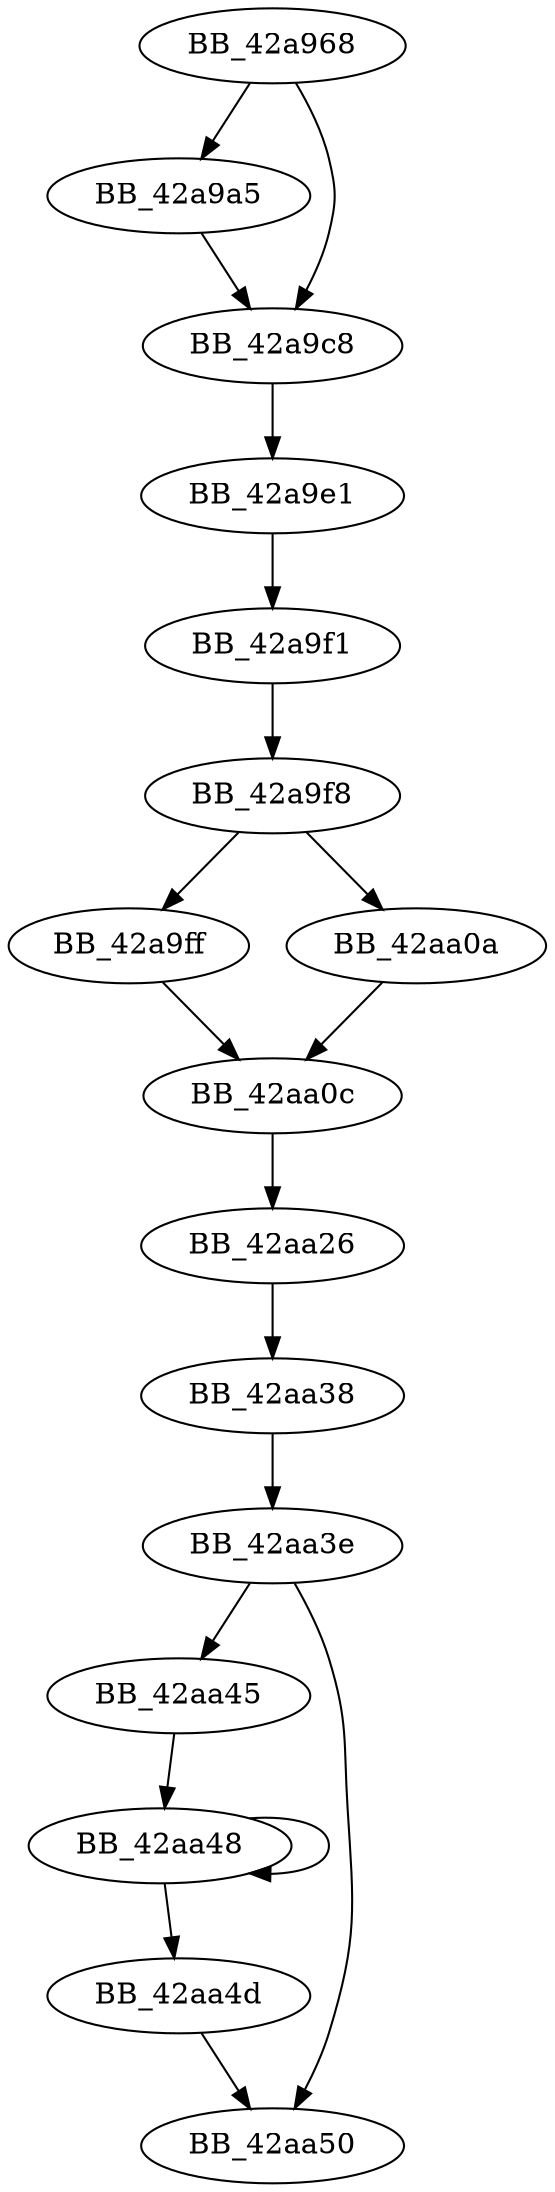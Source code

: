 DiGraph unknown_libname_24{
BB_42a968->BB_42a9a5
BB_42a968->BB_42a9c8
BB_42a9a5->BB_42a9c8
BB_42a9c8->BB_42a9e1
BB_42a9e1->BB_42a9f1
BB_42a9f1->BB_42a9f8
BB_42a9f8->BB_42a9ff
BB_42a9f8->BB_42aa0a
BB_42a9ff->BB_42aa0c
BB_42aa0a->BB_42aa0c
BB_42aa0c->BB_42aa26
BB_42aa26->BB_42aa38
BB_42aa38->BB_42aa3e
BB_42aa3e->BB_42aa45
BB_42aa3e->BB_42aa50
BB_42aa45->BB_42aa48
BB_42aa48->BB_42aa48
BB_42aa48->BB_42aa4d
BB_42aa4d->BB_42aa50
}
